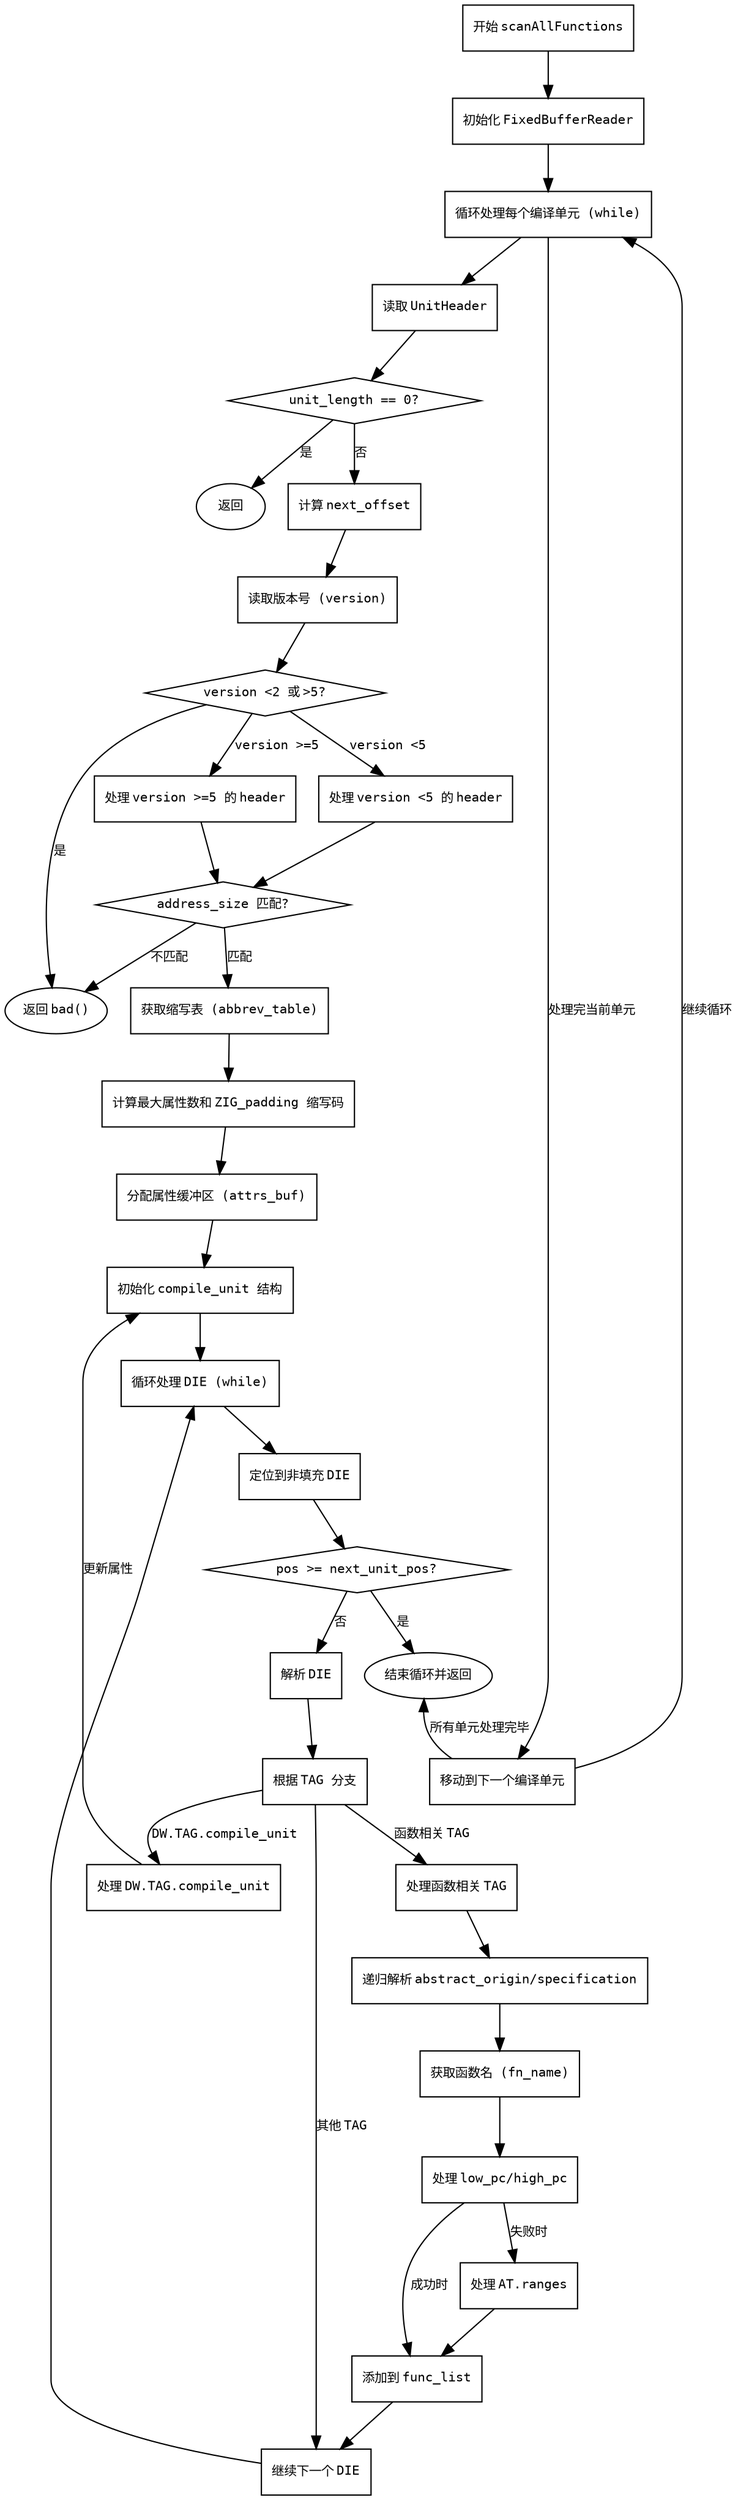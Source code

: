 
digraph G {
    node [shape=rectangle, fontname="Courier", fontsize=10];
    edge [fontname="Courier", fontsize=10];
    
    start [label="开始 scanAllFunctions"];
    init_fbr [label="初始化 FixedBufferReader"];
    loop_units [label="循环处理每个编译单元 (while)"];
    read_header [label="读取 UnitHeader"];
    check_unit_length [label="unit_length == 0?" shape=diamond];
    return_early [label="返回", shape=ellipse];
    calc_next_offset [label="计算 next_offset"];
    read_version [label="读取版本号 (version)"];
    check_version [label="version <2 或 >5?" shape=diamond];
    bad_version [label="返回 bad()", shape=ellipse];
    handle_v5 [label="处理 version >=5 的 header"];
    handle_legacy [label="处理 version <5 的 header"];
    check_address_size [label="address_size 匹配?" shape=diamond];
    get_abbrev_table [label="获取缩写表 (abbrev_table)"];
    find_max_attrs [label="计算最大属性数和 ZIG_padding 缩写码"];
    alloc_attrs_buf [label="分配属性缓冲区 (attrs_buf)"];
    setup_compile_unit [label="初始化 compile_unit 结构"];
    loop_dies [label="循环处理 DIE (while)"];
    seek_non_padding [label="定位到非填充 DIE"];
    check_next_unit [label="pos >= next_unit_pos?" shape=diamond];
    parse_die [label="解析 DIE"];
    handle_tag [label="根据 TAG 分支"];
    compile_unit_tag [label="处理 DW.TAG.compile_unit"];
    subprogram_tag [label="处理函数相关 TAG"];
    handle_abstract_origin [label="递归解析 abstract_origin/specification"];
    get_fn_name [label="获取函数名 (fn_name)"];
    handle_pc_range [label="处理 low_pc/high_pc"];
    handle_ranges [label="处理 AT.ranges"];
    append_func [label="添加到 func_list"];
    next_die [label="继续下一个 DIE"];
    next_unit [label="移动到下一个编译单元"];
    end [label="结束循环并返回", shape=ellipse];

    start -> init_fbr;
    init_fbr -> loop_units;
    
    loop_units -> read_header;
    read_header -> check_unit_length;
    check_unit_length -> return_early [label="是"];
    check_unit_length -> calc_next_offset [label="否"];
    calc_next_offset -> read_version;
    read_version -> check_version;
    check_version -> bad_version [label="是"];
    check_version -> handle_v5 [label="version >=5"];
    check_version -> handle_legacy [label="version <5"];
    handle_v5 -> check_address_size;
    handle_legacy -> check_address_size;
    check_address_size -> bad_version [label="不匹配"];
    check_address_size -> get_abbrev_table [label="匹配"];
    get_abbrev_table -> find_max_attrs;
    find_max_attrs -> alloc_attrs_buf;
    alloc_attrs_buf -> setup_compile_unit;
    setup_compile_unit -> loop_dies;
    
    loop_dies -> seek_non_padding;
    seek_non_padding -> check_next_unit;
    check_next_unit -> end [label="是"];
    check_next_unit -> parse_die [label="否"];
    parse_die -> handle_tag;
    
    handle_tag -> compile_unit_tag [label="DW.TAG.compile_unit"];
    compile_unit_tag -> setup_compile_unit [label="更新属性"];
    
    handle_tag -> subprogram_tag [label="函数相关 TAG"];
    subprogram_tag -> handle_abstract_origin;
    handle_abstract_origin -> get_fn_name;
    get_fn_name -> handle_pc_range;
    handle_pc_range -> handle_ranges [label="失败时"];
    handle_pc_range -> append_func [label="成功时"];
    handle_ranges -> append_func;
    append_func -> next_die;
    
    handle_tag -> next_die [label="其他 TAG"];
    next_die -> loop_dies;
    
    loop_units -> next_unit [label="处理完当前单元"];
    next_unit -> loop_units [label="继续循环"];
    
    end -> next_unit [style=invis];
    next_unit -> end [label="所有单元处理完毕"];
}
